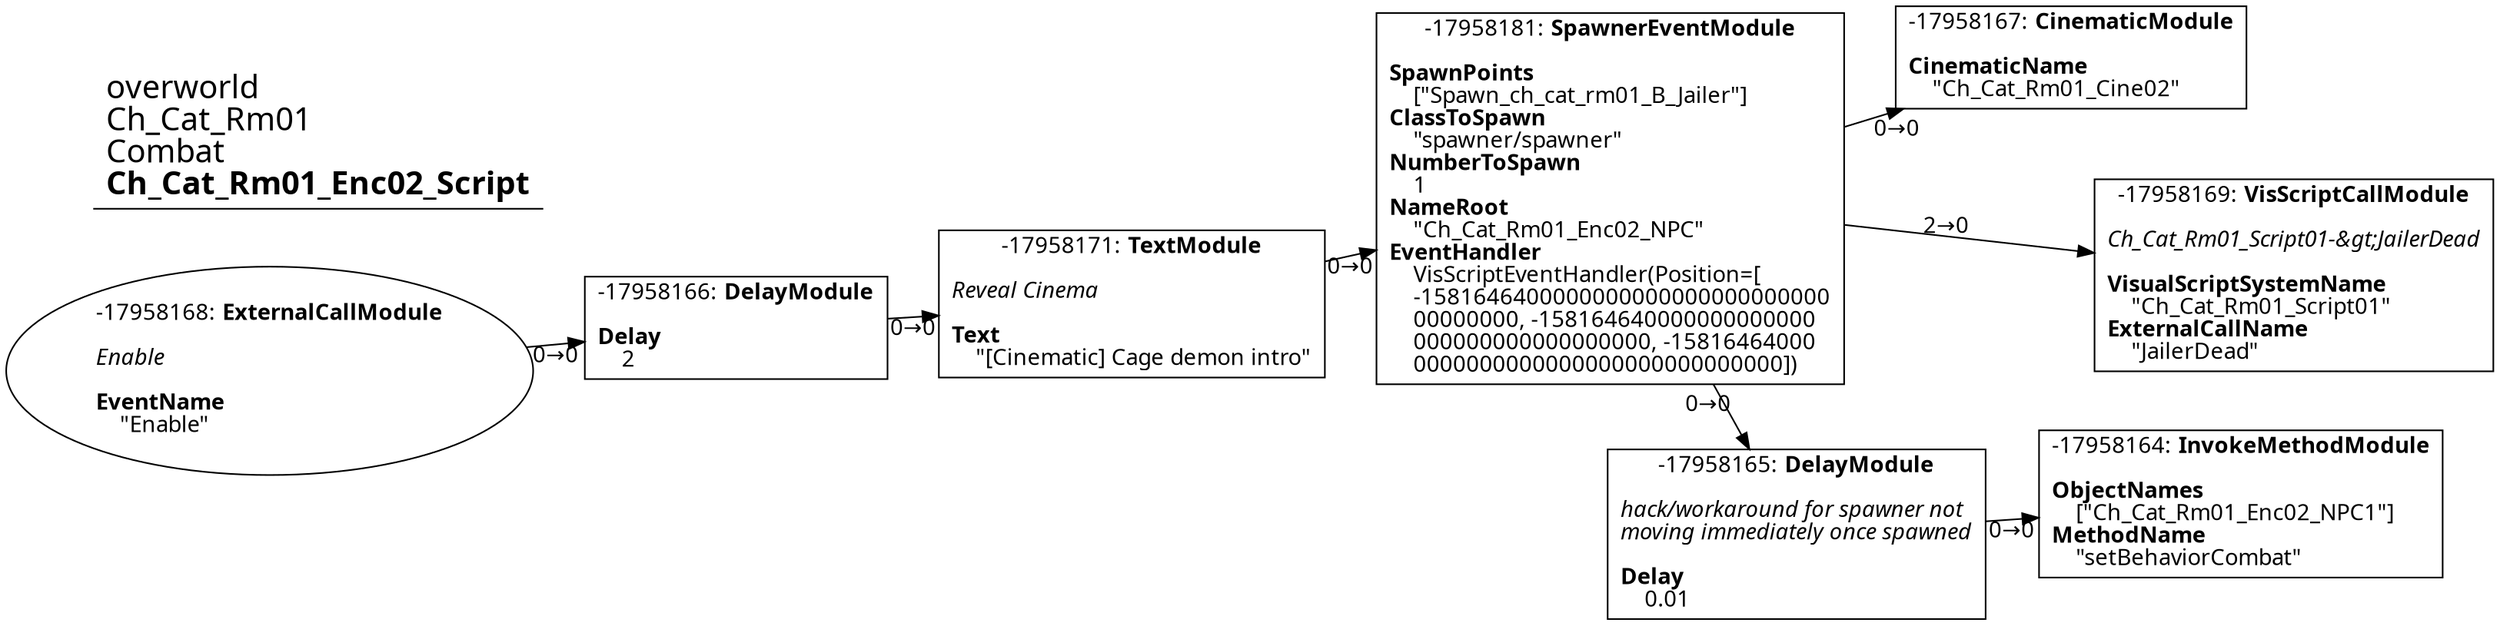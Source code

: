 digraph {
    layout = fdp;
    overlap = prism;
    sep = "+16";
    splines = spline;

    node [ shape = box ];

    graph [ fontname = "Segoe UI" ];
    node [ fontname = "Segoe UI" ];
    edge [ fontname = "Segoe UI" ];

    -17958181 [ label = <-17958181: <b>SpawnerEventModule</b><br/><br/><b>SpawnPoints</b><br align="left"/>    [&quot;Spawn_ch_cat_rm01_B_Jailer&quot;]<br align="left"/><b>ClassToSpawn</b><br align="left"/>    &quot;spawner/spawner&quot;<br align="left"/><b>NumberToSpawn</b><br align="left"/>    1<br align="left"/><b>NameRoot</b><br align="left"/>    &quot;Ch_Cat_Rm01_Enc02_NPC&quot;<br align="left"/><b>EventHandler</b><br align="left"/>    VisScriptEventHandler(Position=[<br align="left"/>    -1581646400000000000000000000000<br align="left"/>    00000000, -158164640000000000000<br align="left"/>    000000000000000000, -15816464000<br align="left"/>    0000000000000000000000000000])<br align="left"/>> ];
    -17958181 [ pos = "1.3570001,-0.70900005!" ];
    -17958181 -> -17958169 [ label = "2→0" ];
    -17958181 -> -17958167 [ label = "0→0" ];
    -17958181 -> -17958165 [ label = "0→0" ];

    -17958171 [ label = <-17958171: <b>TextModule</b><br/><br/><i>Reveal Cinema<br align="left"/></i><br align="left"/><b>Text</b><br align="left"/>    &quot;[Cinematic] Cage demon intro&quot;<br align="left"/>> ];
    -17958171 [ pos = "1.149,-0.70900005!" ];
    -17958171 -> -17958181 [ label = "0→0" ];

    -17958169 [ label = <-17958169: <b>VisScriptCallModule</b><br/><br/><i>Ch_Cat_Rm01_Script01-&amp;gt;JailerDead<br align="left"/></i><br align="left"/><b>VisualScriptSystemName</b><br align="left"/>    &quot;Ch_Cat_Rm01_Script01&quot;<br align="left"/><b>ExternalCallName</b><br align="left"/>    &quot;JailerDead&quot;<br align="left"/>> ];
    -17958169 [ pos = "1.9330001,-0.754!" ];

    -17958168 [ label = <-17958168: <b>ExternalCallModule</b><br/><br/><i>Enable<br align="left"/></i><br align="left"/><b>EventName</b><br align="left"/>    &quot;Enable&quot;<br align="left"/>> ];
    -17958168 [ shape = oval ]
    -17958168 [ pos = "0.776,-0.70900005!" ];
    -17958168 -> -17958166 [ label = "0→0" ];

    -17958167 [ label = <-17958167: <b>CinematicModule</b><br/><br/><b>CinematicName</b><br align="left"/>    &quot;Ch_Cat_Rm01_Cine02&quot;<br align="left"/>> ];
    -17958167 [ pos = "1.654,-0.60400003!" ];

    -17958166 [ label = <-17958166: <b>DelayModule</b><br/><br/><b>Delay</b><br align="left"/>    2<br align="left"/>> ];
    -17958166 [ pos = "1,-0.70900005!" ];
    -17958166 -> -17958171 [ label = "0→0" ];

    -17958165 [ label = <-17958165: <b>DelayModule</b><br/><br/><i>hack/workaround for spawner not <br align="left"/>moving immediately once spawned<br align="left"/></i><br align="left"/><b>Delay</b><br align="left"/>    0.01<br align="left"/>> ];
    -17958165 [ pos = "1.6790001,-0.93100005!" ];
    -17958165 -> -17958164 [ label = "0→0" ];

    -17958164 [ label = <-17958164: <b>InvokeMethodModule</b><br/><br/><b>ObjectNames</b><br align="left"/>    [&quot;Ch_Cat_Rm01_Enc02_NPC1&quot;]<br align="left"/><b>MethodName</b><br align="left"/>    &quot;setBehaviorCombat&quot;<br align="left"/>> ];
    -17958164 [ pos = "1.848,-0.93100005!" ];

    title [ pos = "0.77500004,-0.60300004!" ];
    title [ shape = underline ];
    title [ label = <<font point-size="20">overworld<br align="left"/>Ch_Cat_Rm01<br align="left"/>Combat<br align="left"/><b>Ch_Cat_Rm01_Enc02_Script</b><br align="left"/></font>> ];
}
